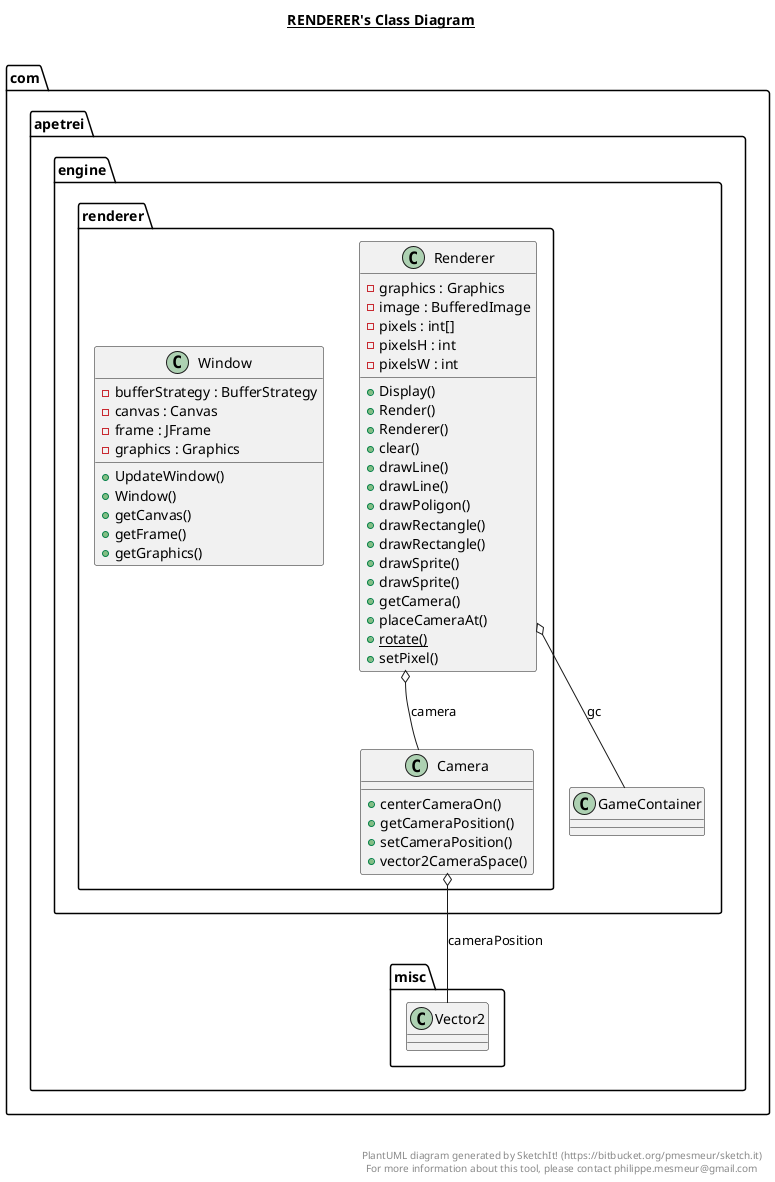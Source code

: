 @startuml

title __RENDERER's Class Diagram__\n

  namespace com.apetrei.engine {
    namespace renderer {
      class com.apetrei.engine.renderer.Camera {
          + centerCameraOn()
          + getCameraPosition()
          + setCameraPosition()
          + vector2CameraSpace()
      }
    }
  }
  

  namespace com.apetrei.engine {
    namespace renderer {
      class com.apetrei.engine.renderer.Renderer {
          - graphics : Graphics
          - image : BufferedImage
          - pixels : int[]
          - pixelsH : int
          - pixelsW : int
          + Display()
          + Render()
          + Renderer()
          + clear()
          + drawLine()
          + drawLine()
          + drawPoligon()
          + drawRectangle()
          + drawRectangle()
          + drawSprite()
          + drawSprite()
          + getCamera()
          + placeCameraAt()
          {static} + rotate()
          + setPixel()
      }
    }
  }
  

  namespace com.apetrei.engine {
    namespace renderer {
      class com.apetrei.engine.renderer.Window {
          - bufferStrategy : BufferStrategy
          - canvas : Canvas
          - frame : JFrame
          - graphics : Graphics
          + UpdateWindow()
          + Window()
          + getCanvas()
          + getFrame()
          + getGraphics()
      }
    }
  }
  

  com.apetrei.engine.renderer.Camera o-- com.apetrei.misc.Vector2 : cameraPosition
  com.apetrei.engine.renderer.Renderer o-- com.apetrei.engine.renderer.Camera : camera
  com.apetrei.engine.renderer.Renderer o-- com.apetrei.engine.GameContainer : gc


right footer


PlantUML diagram generated by SketchIt! (https://bitbucket.org/pmesmeur/sketch.it)
For more information about this tool, please contact philippe.mesmeur@gmail.com
endfooter

@enduml
